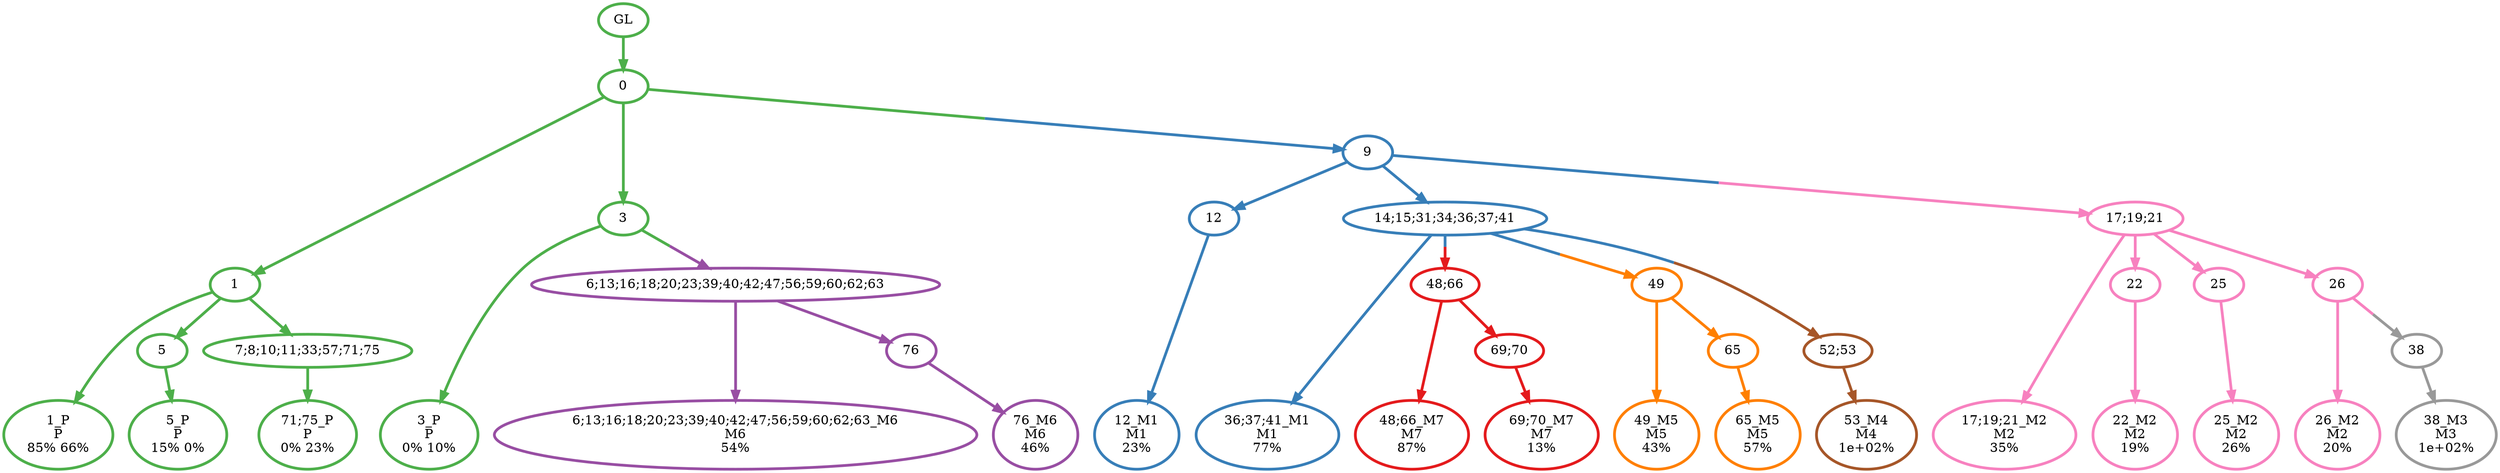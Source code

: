 digraph T {
	{
		rank=same
		35 [penwidth=3,colorscheme=set19,color=3,label="1_P\nP\n85% 66%"]
		33 [penwidth=3,colorscheme=set19,color=3,label="5_P\nP\n15% 0%"]
		31 [penwidth=3,colorscheme=set19,color=3,label="71;75_P\nP\n0% 23%"]
		29 [penwidth=3,colorscheme=set19,color=3,label="3_P\nP\n0% 10%"]
		27 [penwidth=3,colorscheme=set19,color=2,label="12_M1\nM1\n23%"]
		25 [penwidth=3,colorscheme=set19,color=2,label="36;37;41_M1\nM1\n77%"]
		24 [penwidth=3,colorscheme=set19,color=8,label="17;19;21_M2\nM2\n35%"]
		22 [penwidth=3,colorscheme=set19,color=8,label="22_M2\nM2\n19%"]
		20 [penwidth=3,colorscheme=set19,color=8,label="25_M2\nM2\n26%"]
		18 [penwidth=3,colorscheme=set19,color=8,label="26_M2\nM2\n20%"]
		17 [penwidth=3,colorscheme=set19,color=9,label="38_M3\nM3\n1e+02%"]
		16 [penwidth=3,colorscheme=set19,color=7,label="53_M4\nM4\n1e+02%"]
		15 [penwidth=3,colorscheme=set19,color=5,label="49_M5\nM5\n43%"]
		13 [penwidth=3,colorscheme=set19,color=5,label="65_M5\nM5\n57%"]
		12 [penwidth=3,colorscheme=set19,color=4,label="6;13;16;18;20;23;39;40;42;47;56;59;60;62;63_M6\nM6\n54%"]
		10 [penwidth=3,colorscheme=set19,color=4,label="76_M6\nM6\n46%"]
		9 [penwidth=3,colorscheme=set19,color=1,label="48;66_M7\nM7\n87%"]
		7 [penwidth=3,colorscheme=set19,color=1,label="69;70_M7\nM7\n13%"]
	}
	38 [penwidth=3,colorscheme=set19,color=3,label="GL"]
	37 [penwidth=3,colorscheme=set19,color=3,label="0"]
	36 [penwidth=3,colorscheme=set19,color=3,label="1"]
	34 [penwidth=3,colorscheme=set19,color=3,label="5"]
	32 [penwidth=3,colorscheme=set19,color=3,label="7;8;10;11;33;57;71;75"]
	30 [penwidth=3,colorscheme=set19,color=3,label="3"]
	28 [penwidth=3,colorscheme=set19,color=2,label="12"]
	26 [penwidth=3,colorscheme=set19,color=2,label="14;15;31;34;36;37;41"]
	23 [penwidth=3,colorscheme=set19,color=8,label="22"]
	21 [penwidth=3,colorscheme=set19,color=8,label="25"]
	19 [penwidth=3,colorscheme=set19,color=8,label="26"]
	14 [penwidth=3,colorscheme=set19,color=5,label="65"]
	11 [penwidth=3,colorscheme=set19,color=4,label="76"]
	8 [penwidth=3,colorscheme=set19,color=1,label="69;70"]
	6 [penwidth=3,colorscheme=set19,color=9,label="38"]
	5 [penwidth=3,colorscheme=set19,color=1,label="48;66"]
	4 [penwidth=3,colorscheme=set19,color=5,label="49"]
	3 [penwidth=3,colorscheme=set19,color=7,label="52;53"]
	2 [penwidth=3,colorscheme=set19,color=8,label="17;19;21"]
	1 [penwidth=3,colorscheme=set19,color=4,label="6;13;16;18;20;23;39;40;42;47;56;59;60;62;63"]
	0 [penwidth=3,colorscheme=set19,color=2,label="9"]
	38 -> 37 [penwidth=3,colorscheme=set19,color=3]
	37 -> 36 [penwidth=3,colorscheme=set19,color=3]
	37 -> 30 [penwidth=3,colorscheme=set19,color=3]
	37 -> 0 [penwidth=3,colorscheme=set19,color="3;0.5:2"]
	36 -> 35 [penwidth=3,colorscheme=set19,color=3]
	36 -> 34 [penwidth=3,colorscheme=set19,color=3]
	36 -> 32 [penwidth=3,colorscheme=set19,color=3]
	34 -> 33 [penwidth=3,colorscheme=set19,color=3]
	32 -> 31 [penwidth=3,colorscheme=set19,color=3]
	30 -> 29 [penwidth=3,colorscheme=set19,color=3]
	30 -> 1 [penwidth=3,colorscheme=set19,color="3;0.5:4"]
	28 -> 27 [penwidth=3,colorscheme=set19,color=2]
	26 -> 25 [penwidth=3,colorscheme=set19,color=2]
	26 -> 5 [penwidth=3,colorscheme=set19,color="2;0.5:1"]
	26 -> 4 [penwidth=3,colorscheme=set19,color="2;0.5:5"]
	26 -> 3 [penwidth=3,colorscheme=set19,color="2;0.5:7"]
	23 -> 22 [penwidth=3,colorscheme=set19,color=8]
	21 -> 20 [penwidth=3,colorscheme=set19,color=8]
	19 -> 18 [penwidth=3,colorscheme=set19,color=8]
	19 -> 6 [penwidth=3,colorscheme=set19,color="8;0.5:9"]
	14 -> 13 [penwidth=3,colorscheme=set19,color=5]
	11 -> 10 [penwidth=3,colorscheme=set19,color=4]
	8 -> 7 [penwidth=3,colorscheme=set19,color=1]
	6 -> 17 [penwidth=3,colorscheme=set19,color=9]
	5 -> 9 [penwidth=3,colorscheme=set19,color=1]
	5 -> 8 [penwidth=3,colorscheme=set19,color=1]
	4 -> 15 [penwidth=3,colorscheme=set19,color=5]
	4 -> 14 [penwidth=3,colorscheme=set19,color=5]
	3 -> 16 [penwidth=3,colorscheme=set19,color=7]
	2 -> 24 [penwidth=3,colorscheme=set19,color=8]
	2 -> 23 [penwidth=3,colorscheme=set19,color=8]
	2 -> 21 [penwidth=3,colorscheme=set19,color=8]
	2 -> 19 [penwidth=3,colorscheme=set19,color=8]
	1 -> 12 [penwidth=3,colorscheme=set19,color=4]
	1 -> 11 [penwidth=3,colorscheme=set19,color=4]
	0 -> 28 [penwidth=3,colorscheme=set19,color=2]
	0 -> 26 [penwidth=3,colorscheme=set19,color=2]
	0 -> 2 [penwidth=3,colorscheme=set19,color="2;0.5:8"]
}
